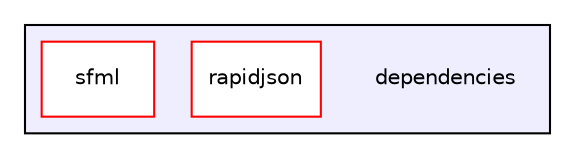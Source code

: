 digraph "dependencies" {
  compound=true
  node [ fontsize="10", fontname="Helvetica"];
  edge [ labelfontsize="10", labelfontname="Helvetica"];
  subgraph clusterdir_ad0530cb1f8052897640e112eb83a9d7 {
    graph [ bgcolor="#eeeeff", pencolor="black", label="" URL="dir_ad0530cb1f8052897640e112eb83a9d7.html"];
    dir_ad0530cb1f8052897640e112eb83a9d7 [shape=plaintext label="dependencies"];
    dir_84f4ea589b093ac807e1e94f6ab0c1a1 [shape=box label="rapidjson" color="red" fillcolor="white" style="filled" URL="dir_84f4ea589b093ac807e1e94f6ab0c1a1.html"];
    dir_21c544ec8f64754e45209be0eaee10bf [shape=box label="sfml" color="red" fillcolor="white" style="filled" URL="dir_21c544ec8f64754e45209be0eaee10bf.html"];
  }
}
